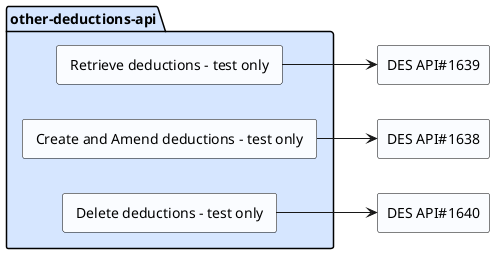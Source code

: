 @startuml
skinparam componentStyle rectangle

left to right direction

skinparam component {
  BackgroundColor #fafcff
  BorderColor black
}

package "other-deductions-api" #d6e6ff {
[ Retrieve deductions - test only ]
[ Create and Amend deductions - test only ]
[ Delete deductions - test only ]
}

[ Retrieve deductions - test only ]-->[DES API#1639]
[ Create and Amend deductions - test only ]-->[DES API#1638]
[ Delete deductions - test only ]-->[DES API#1640]

@enduml